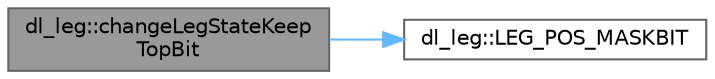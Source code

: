 digraph "dl_leg::changeLegStateKeepTopBit"
{
 // LATEX_PDF_SIZE
  bgcolor="transparent";
  edge [fontname=Helvetica,fontsize=10,labelfontname=Helvetica,labelfontsize=10];
  node [fontname=Helvetica,fontsize=10,shape=box,height=0.2,width=0.4];
  rankdir="LR";
  Node1 [id="Node000001",label="dl_leg::changeLegStateKeep\lTopBit",height=0.2,width=0.4,color="gray40", fillcolor="grey60", style="filled", fontcolor="black",tooltip="脚の状態を変更する．引数の値がおかしいならばfalseを出力する．遊脚を表すbitはそのまま"];
  Node1 -> Node2 [id="edge1_Node000001_Node000002",color="steelblue1",style="solid",tooltip=" "];
  Node2 [id="Node000002",label="dl_leg::LEG_POS_MASKBIT",height=0.2,width=0.4,color="grey40", fillcolor="white", style="filled",URL="$namespacedl__leg.html#aab41362b4b8ff62a4a46679b72411509",tooltip="脚位置は4bitの下位三桁で管理されるので，そこをマスクする"];
}
